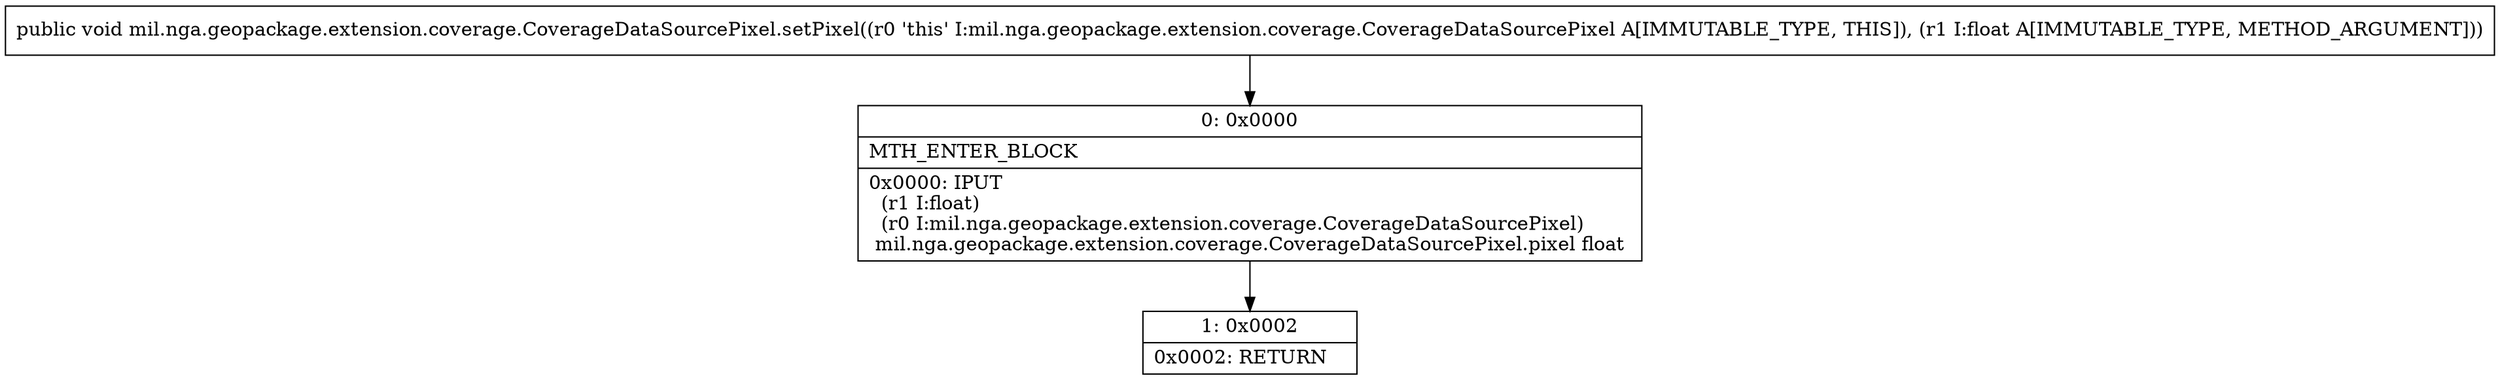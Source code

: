 digraph "CFG formil.nga.geopackage.extension.coverage.CoverageDataSourcePixel.setPixel(F)V" {
Node_0 [shape=record,label="{0\:\ 0x0000|MTH_ENTER_BLOCK\l|0x0000: IPUT  \l  (r1 I:float)\l  (r0 I:mil.nga.geopackage.extension.coverage.CoverageDataSourcePixel)\l mil.nga.geopackage.extension.coverage.CoverageDataSourcePixel.pixel float \l}"];
Node_1 [shape=record,label="{1\:\ 0x0002|0x0002: RETURN   \l}"];
MethodNode[shape=record,label="{public void mil.nga.geopackage.extension.coverage.CoverageDataSourcePixel.setPixel((r0 'this' I:mil.nga.geopackage.extension.coverage.CoverageDataSourcePixel A[IMMUTABLE_TYPE, THIS]), (r1 I:float A[IMMUTABLE_TYPE, METHOD_ARGUMENT])) }"];
MethodNode -> Node_0;
Node_0 -> Node_1;
}

